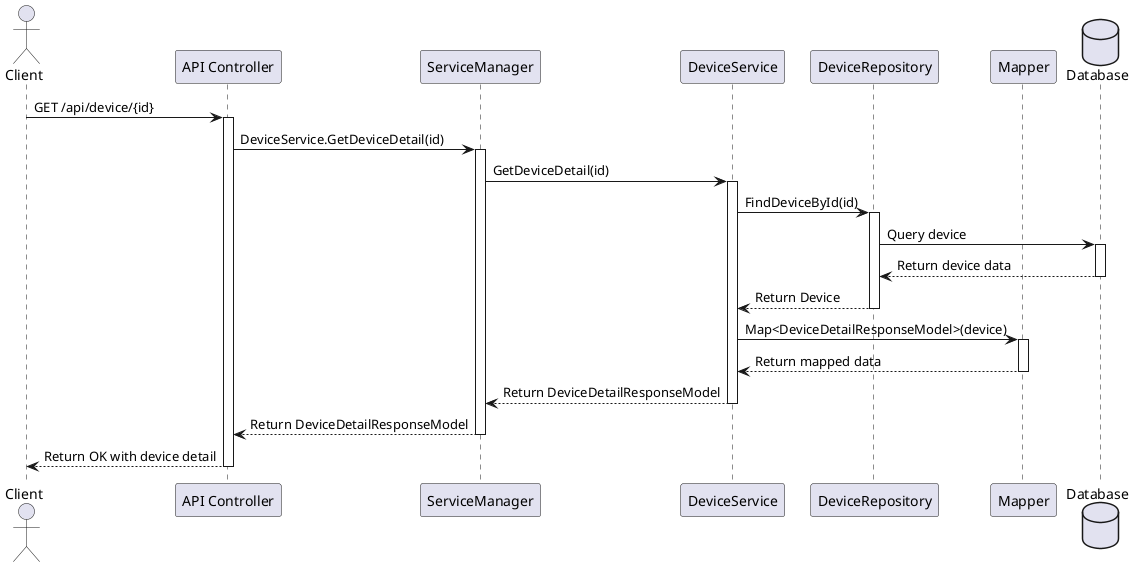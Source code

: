 @startuml
actor Client
participant "API Controller" as Controller
participant "ServiceManager" as ServiceManager
participant "DeviceService" as DeviceService
participant "DeviceRepository" as DeviceRepository
participant "Mapper" as Mapper
database "Database" as DB

Client -> Controller : GET /api/device/{id}
activate Controller

Controller -> ServiceManager : DeviceService.GetDeviceDetail(id)
activate ServiceManager

ServiceManager -> DeviceService : GetDeviceDetail(id)
activate DeviceService

DeviceService -> DeviceRepository : FindDeviceById(id)
activate DeviceRepository

DeviceRepository -> DB : Query device
activate DB
DB --> DeviceRepository : Return device data
deactivate DB

DeviceRepository --> DeviceService : Return Device
deactivate DeviceRepository

DeviceService -> Mapper : Map<DeviceDetailResponseModel>(device)
activate Mapper
Mapper --> DeviceService : Return mapped data
deactivate Mapper

DeviceService --> ServiceManager : Return DeviceDetailResponseModel
deactivate DeviceService

ServiceManager --> Controller : Return DeviceDetailResponseModel
deactivate ServiceManager

Controller --> Client : Return OK with device detail
deactivate Controller
@enduml